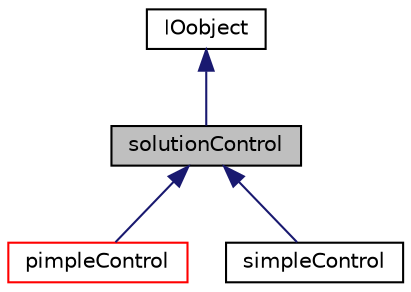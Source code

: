 digraph "solutionControl"
{
  bgcolor="transparent";
  edge [fontname="Helvetica",fontsize="10",labelfontname="Helvetica",labelfontsize="10"];
  node [fontname="Helvetica",fontsize="10",shape=record];
  Node1 [label="solutionControl",height=0.2,width=0.4,color="black", fillcolor="grey75", style="filled", fontcolor="black"];
  Node2 -> Node1 [dir="back",color="midnightblue",fontsize="10",style="solid",fontname="Helvetica"];
  Node2 [label="IOobject",height=0.2,width=0.4,color="black",URL="$a01203.html",tooltip="IOobject defines the attributes of an object for which implicit objectRegistry management is supporte..."];
  Node1 -> Node3 [dir="back",color="midnightblue",fontsize="10",style="solid",fontname="Helvetica"];
  Node3 [label="pimpleControl",height=0.2,width=0.4,color="red",URL="$a01896.html",tooltip="PIMPLE control class to supply convergence information/checks for the PIMPLE loop. "];
  Node1 -> Node4 [dir="back",color="midnightblue",fontsize="10",style="solid",fontname="Helvetica"];
  Node4 [label="simpleControl",height=0.2,width=0.4,color="black",URL="$a02384.html",tooltip="SIMPLE control class to supply convergence information/checks for the SIMPLE loop. "];
}
